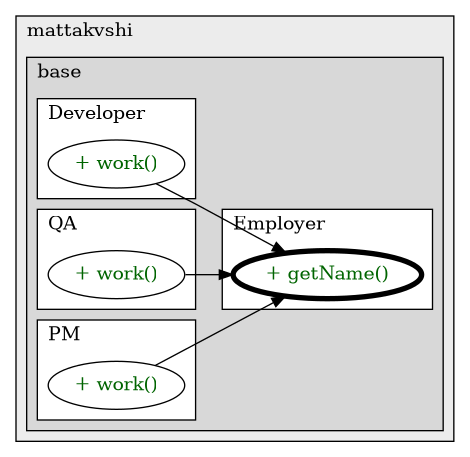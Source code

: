 @startuml

/' diagram meta data start
config=CallConfiguration;
{
  "rootMethod": "ru.mattakvshi.base.jcollection.employer.Employer#getName()",
  "projectClassification": {
    "searchMode": "OpenProject", // OpenProject, AllProjects
    "includedProjects": "",
    "pathEndKeywords": "*.impl",
    "isClientPath": "",
    "isClientName": "",
    "isTestPath": "",
    "isTestName": "",
    "isMappingPath": "",
    "isMappingName": "",
    "isDataAccessPath": "",
    "isDataAccessName": "",
    "isDataStructurePath": "",
    "isDataStructureName": "",
    "isInterfaceStructuresPath": "",
    "isInterfaceStructuresName": "",
    "isEntryPointPath": "",
    "isEntryPointName": "",
    "treatFinalFieldsAsMandatory": false
  },
  "graphRestriction": {
    "classPackageExcludeFilter": "",
    "classPackageIncludeFilter": "",
    "classNameExcludeFilter": "",
    "classNameIncludeFilter": "",
    "methodNameExcludeFilter": "",
    "methodNameIncludeFilter": "",
    "removeByInheritance": "", // inheritance/annotation based filtering is done in a second step
    "removeByAnnotation": "",
    "removeByClassPackage": "", // cleanup the graph after inheritance/annotation based filtering is done
    "removeByClassName": "",
    "cutMappings": false,
    "cutEnum": true,
    "cutTests": true,
    "cutClient": true,
    "cutDataAccess": true,
    "cutInterfaceStructures": true,
    "cutDataStructures": true,
    "cutGetterAndSetter": true,
    "cutConstructors": true
  },
  "graphTraversal": {
    "forwardDepth": 3,
    "backwardDepth": 3,
    "classPackageExcludeFilter": "",
    "classPackageIncludeFilter": "",
    "classNameExcludeFilter": "",
    "classNameIncludeFilter": "",
    "methodNameExcludeFilter": "",
    "methodNameIncludeFilter": "",
    "hideMappings": false,
    "hideDataStructures": false,
    "hidePrivateMethods": true,
    "hideInterfaceCalls": true, // indirection: implementation -> interface (is hidden) -> implementation
    "onlyShowApplicationEntryPoints": false, // root node is included
    "useMethodCallsForStructureDiagram": "ForwardOnly" // ForwardOnly, BothDirections, No
  },
  "details": {
    "aggregation": "GroupByClass", // ByClass, GroupByClass, None
    "showMethodParametersTypes": false,
    "showMethodParametersNames": false,
    "showMethodReturnType": false,
    "showPackageLevels": 2,
    "showCallOrder": false,
    "edgeMode": "MethodsOnly", // TypesOnly, MethodsOnly, TypesAndMethods, MethodsAndDirectTypeUsage
    "showDetailedClassStructure": false
  },
  "rootClass": "ru.mattakvshi.base.jcollection.employer.Employer",
  "extensionCallbackMethod": "" // qualified.class.name#methodName - signature: public static String method(String)
}
diagram meta data end '/



digraph g {
    rankdir="LR"
    splines=polyline
    

'nodes 
subgraph cluster_416305220 { 
   	label=mattakvshi
	labeljust=l
	fillcolor="#ececec"
	style=filled
   
   subgraph cluster_566953411 { 
   	label=base
	labeljust=l
	fillcolor="#d8d8d8"
	style=filled
   
   subgraph cluster_117685773 { 
   	label=Developer
	labeljust=l
	fillcolor=white
	style=filled
   
   Developer1333883017XXXwork0[
	label="+ work()"
	style=filled
	fillcolor=white
	tooltip="Developer

null"
	fontcolor=darkgreen
];
} 

subgraph cluster_2132860046 { 
   	label=Employer
	labeljust=l
	fillcolor=white
	style=filled
   
   Employer1333883017XXXgetName0[
	label="+ getName()"
	style=filled
	fillcolor=white
	tooltip="Employer

null"
	penwidth=4
	fontcolor=darkgreen
];
} 

subgraph cluster_671490073 { 
   	label=QA
	labeljust=l
	fillcolor=white
	style=filled
   
   QA1333883017XXXwork0[
	label="+ work()"
	style=filled
	fillcolor=white
	tooltip="QA

null"
	fontcolor=darkgreen
];
} 

subgraph cluster_671490092 { 
   	label=PM
	labeljust=l
	fillcolor=white
	style=filled
   
   PM1333883017XXXwork0[
	label="+ work()"
	style=filled
	fillcolor=white
	tooltip="PM

null"
	fontcolor=darkgreen
];
} 
} 
} 

'edges    
Developer1333883017XXXwork0 -> Employer1333883017XXXgetName0;
PM1333883017XXXwork0 -> Employer1333883017XXXgetName0;
QA1333883017XXXwork0 -> Employer1333883017XXXgetName0;
    
}
@enduml